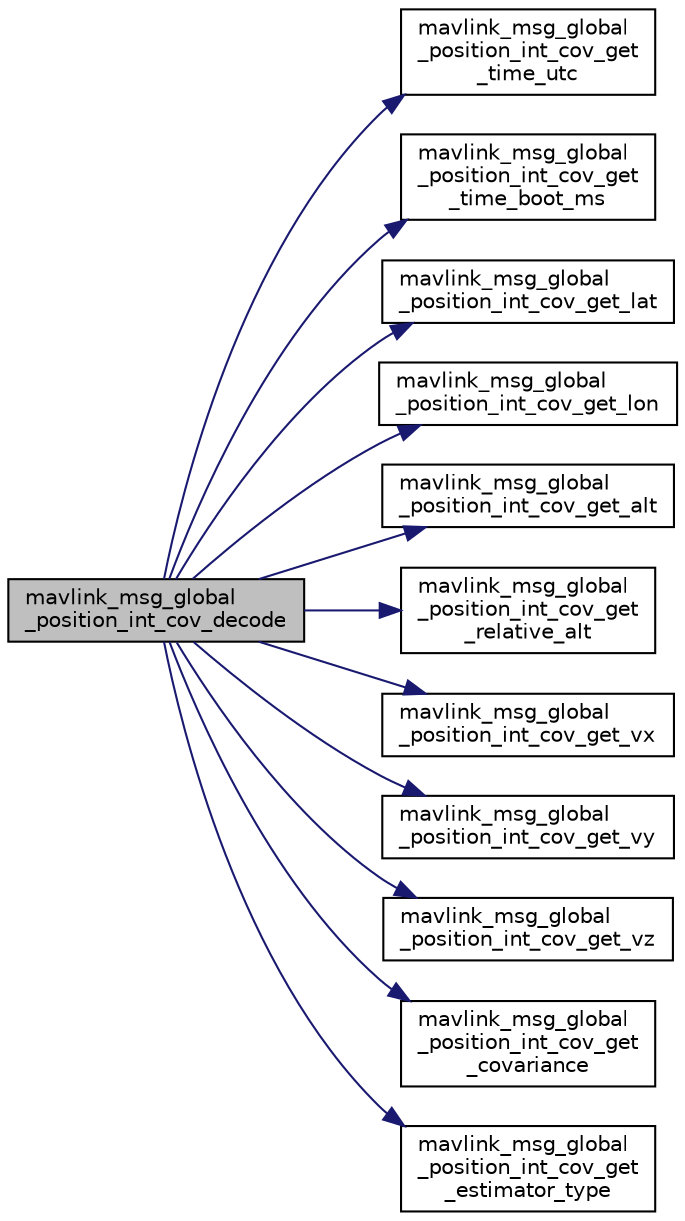 digraph "mavlink_msg_global_position_int_cov_decode"
{
 // INTERACTIVE_SVG=YES
  edge [fontname="Helvetica",fontsize="10",labelfontname="Helvetica",labelfontsize="10"];
  node [fontname="Helvetica",fontsize="10",shape=record];
  rankdir="LR";
  Node1 [label="mavlink_msg_global\l_position_int_cov_decode",height=0.2,width=0.4,color="black", fillcolor="grey75", style="filled" fontcolor="black"];
  Node1 -> Node2 [color="midnightblue",fontsize="10",style="solid",fontname="Helvetica"];
  Node2 [label="mavlink_msg_global\l_position_int_cov_get\l_time_utc",height=0.2,width=0.4,color="black", fillcolor="white", style="filled",URL="$mavlink__msg__global__position__int__cov_8h.html#a63a862bd0537999ff6f21200d36b20c8",tooltip="Get field time_utc from global_position_int_cov message. "];
  Node1 -> Node3 [color="midnightblue",fontsize="10",style="solid",fontname="Helvetica"];
  Node3 [label="mavlink_msg_global\l_position_int_cov_get\l_time_boot_ms",height=0.2,width=0.4,color="black", fillcolor="white", style="filled",URL="$mavlink__msg__global__position__int__cov_8h.html#a53b6c996ee85d727a2e338c19cb833fb",tooltip="Send a global_position_int_cov message. "];
  Node1 -> Node4 [color="midnightblue",fontsize="10",style="solid",fontname="Helvetica"];
  Node4 [label="mavlink_msg_global\l_position_int_cov_get_lat",height=0.2,width=0.4,color="black", fillcolor="white", style="filled",URL="$mavlink__msg__global__position__int__cov_8h.html#a8f8343533336e3ed72d93df596b32ef7",tooltip="Get field lat from global_position_int_cov message. "];
  Node1 -> Node5 [color="midnightblue",fontsize="10",style="solid",fontname="Helvetica"];
  Node5 [label="mavlink_msg_global\l_position_int_cov_get_lon",height=0.2,width=0.4,color="black", fillcolor="white", style="filled",URL="$mavlink__msg__global__position__int__cov_8h.html#aeb2b01c4771e7f459783f6e6aa97403a",tooltip="Get field lon from global_position_int_cov message. "];
  Node1 -> Node6 [color="midnightblue",fontsize="10",style="solid",fontname="Helvetica"];
  Node6 [label="mavlink_msg_global\l_position_int_cov_get_alt",height=0.2,width=0.4,color="black", fillcolor="white", style="filled",URL="$mavlink__msg__global__position__int__cov_8h.html#a72e7be6d0a47812fcc8066689d11adde",tooltip="Get field alt from global_position_int_cov message. "];
  Node1 -> Node7 [color="midnightblue",fontsize="10",style="solid",fontname="Helvetica"];
  Node7 [label="mavlink_msg_global\l_position_int_cov_get\l_relative_alt",height=0.2,width=0.4,color="black", fillcolor="white", style="filled",URL="$mavlink__msg__global__position__int__cov_8h.html#a38f2659688d123fcf919cb9079973f61",tooltip="Get field relative_alt from global_position_int_cov message. "];
  Node1 -> Node8 [color="midnightblue",fontsize="10",style="solid",fontname="Helvetica"];
  Node8 [label="mavlink_msg_global\l_position_int_cov_get_vx",height=0.2,width=0.4,color="black", fillcolor="white", style="filled",URL="$mavlink__msg__global__position__int__cov_8h.html#a95f297c77b6b53ae474ea6649add950c",tooltip="Get field vx from global_position_int_cov message. "];
  Node1 -> Node9 [color="midnightblue",fontsize="10",style="solid",fontname="Helvetica"];
  Node9 [label="mavlink_msg_global\l_position_int_cov_get_vy",height=0.2,width=0.4,color="black", fillcolor="white", style="filled",URL="$mavlink__msg__global__position__int__cov_8h.html#ad9d8b79c7200c6d282fa40da6f332a73",tooltip="Get field vy from global_position_int_cov message. "];
  Node1 -> Node10 [color="midnightblue",fontsize="10",style="solid",fontname="Helvetica"];
  Node10 [label="mavlink_msg_global\l_position_int_cov_get_vz",height=0.2,width=0.4,color="black", fillcolor="white", style="filled",URL="$mavlink__msg__global__position__int__cov_8h.html#a5174effbd98f9268c2258cbf70208d27",tooltip="Get field vz from global_position_int_cov message. "];
  Node1 -> Node11 [color="midnightblue",fontsize="10",style="solid",fontname="Helvetica"];
  Node11 [label="mavlink_msg_global\l_position_int_cov_get\l_covariance",height=0.2,width=0.4,color="black", fillcolor="white", style="filled",URL="$mavlink__msg__global__position__int__cov_8h.html#a77db191096a57820b75d0e4f2f194b58",tooltip="Get field covariance from global_position_int_cov message. "];
  Node1 -> Node12 [color="midnightblue",fontsize="10",style="solid",fontname="Helvetica"];
  Node12 [label="mavlink_msg_global\l_position_int_cov_get\l_estimator_type",height=0.2,width=0.4,color="black", fillcolor="white", style="filled",URL="$mavlink__msg__global__position__int__cov_8h.html#afda976ffabeb3941e16e2ca7af6d773f",tooltip="Get field estimator_type from global_position_int_cov message. "];
}
